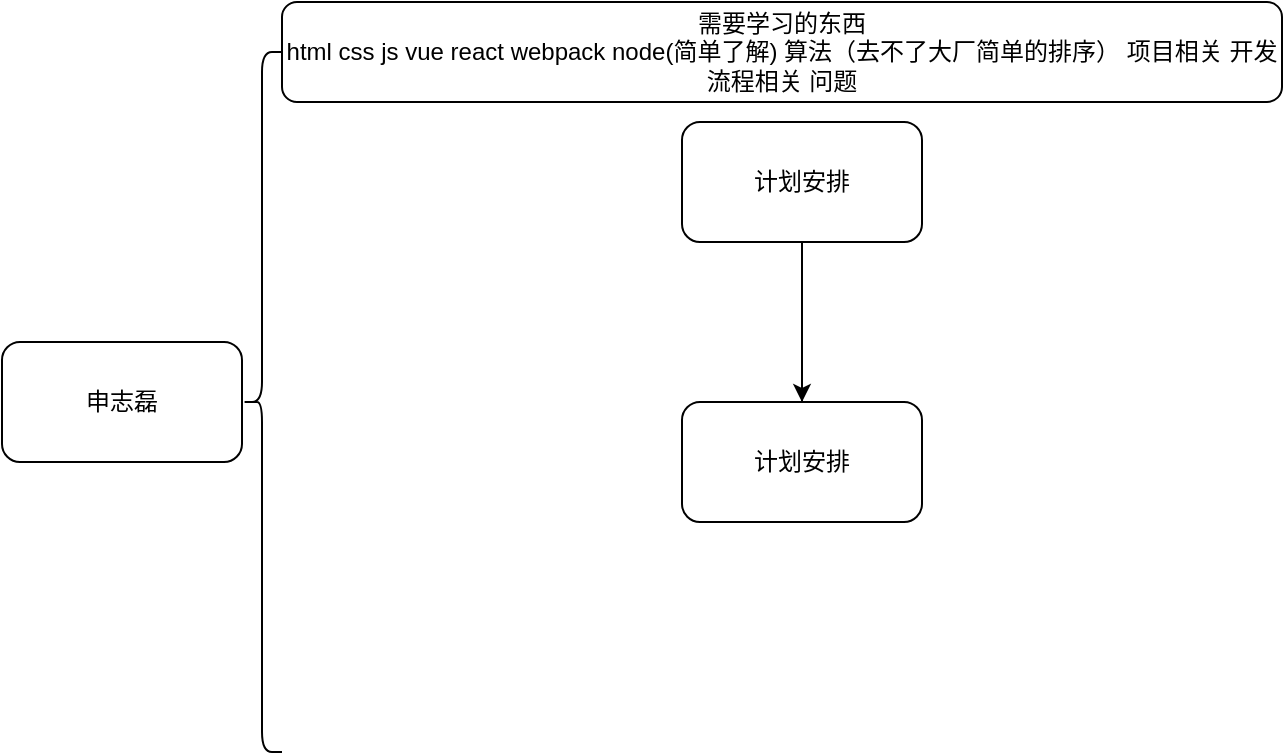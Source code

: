 <mxfile version="24.7.12">
  <diagram name="第 1 页" id="n8HAP56EXpTPDUE605j7">
    <mxGraphModel dx="1434" dy="746" grid="1" gridSize="10" guides="1" tooltips="1" connect="1" arrows="1" fold="1" page="1" pageScale="1" pageWidth="827" pageHeight="1169" math="0" shadow="0">
      <root>
        <mxCell id="0" />
        <mxCell id="1" parent="0" />
        <mxCell id="GzHRXcJFKAEYM0g9f-9O-1" value="申志磊" style="rounded=1;whiteSpace=wrap;html=1;" vertex="1" parent="1">
          <mxGeometry x="30" y="290" width="120" height="60" as="geometry" />
        </mxCell>
        <mxCell id="GzHRXcJFKAEYM0g9f-9O-2" value="" style="shape=curlyBracket;whiteSpace=wrap;html=1;rounded=1;labelPosition=left;verticalLabelPosition=middle;align=right;verticalAlign=middle;" vertex="1" parent="1">
          <mxGeometry x="150" y="145" width="20" height="350" as="geometry" />
        </mxCell>
        <mxCell id="GzHRXcJFKAEYM0g9f-9O-5" value="需要学习的东西&lt;div&gt;html css js vue react webpack node(简单了解) 算法（去不了大厂简单的排序） 项目相关 开发流程相关 问题&lt;/div&gt;" style="rounded=1;whiteSpace=wrap;html=1;" vertex="1" parent="1">
          <mxGeometry x="170" y="120" width="500" height="50" as="geometry" />
        </mxCell>
        <mxCell id="GzHRXcJFKAEYM0g9f-9O-11" value="计划安排" style="rounded=1;whiteSpace=wrap;html=1;" vertex="1" parent="1">
          <mxGeometry x="370" y="180" width="120" height="60" as="geometry" />
        </mxCell>
        <mxCell id="GzHRXcJFKAEYM0g9f-9O-12" value="" style="endArrow=classic;html=1;rounded=0;exitX=0.5;exitY=0;exitDx=0;exitDy=0;entryX=0.5;entryY=0;entryDx=0;entryDy=0;" edge="1" parent="1" source="GzHRXcJFKAEYM0g9f-9O-13" target="GzHRXcJFKAEYM0g9f-9O-13">
          <mxGeometry width="50" height="50" relative="1" as="geometry">
            <mxPoint x="660" y="410" as="sourcePoint" />
            <mxPoint x="710" y="360" as="targetPoint" />
            <Array as="points">
              <mxPoint x="430" y="240" />
            </Array>
          </mxGeometry>
        </mxCell>
        <mxCell id="GzHRXcJFKAEYM0g9f-9O-13" value="计划安排" style="rounded=1;whiteSpace=wrap;html=1;" vertex="1" parent="1">
          <mxGeometry x="370" y="320" width="120" height="60" as="geometry" />
        </mxCell>
      </root>
    </mxGraphModel>
  </diagram>
</mxfile>
